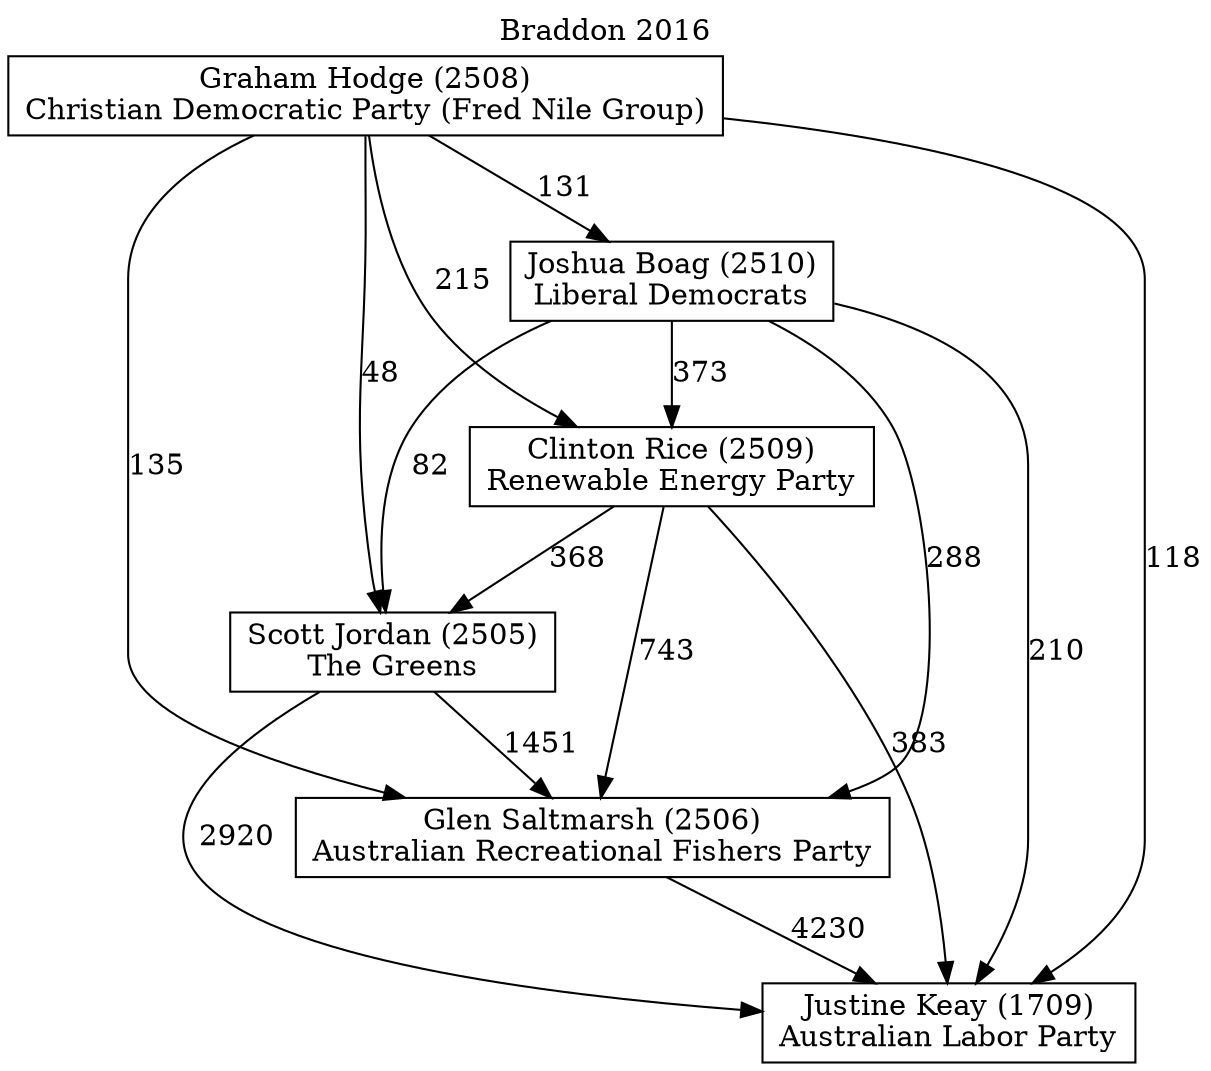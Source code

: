 // House preference flow
digraph "Justine Keay (1709)_Braddon_2016" {
	graph [label="Braddon 2016" labelloc=t mclimit=10]
	node [shape=box]
	"Clinton Rice (2509)" [label="Clinton Rice (2509)
Renewable Energy Party"]
	"Glen Saltmarsh (2506)" [label="Glen Saltmarsh (2506)
Australian Recreational Fishers Party"]
	"Graham Hodge (2508)" [label="Graham Hodge (2508)
Christian Democratic Party (Fred Nile Group)"]
	"Joshua Boag (2510)" [label="Joshua Boag (2510)
Liberal Democrats"]
	"Justine Keay (1709)" [label="Justine Keay (1709)
Australian Labor Party"]
	"Scott Jordan (2505)" [label="Scott Jordan (2505)
The Greens"]
	"Clinton Rice (2509)" -> "Glen Saltmarsh (2506)" [label=743]
	"Clinton Rice (2509)" -> "Justine Keay (1709)" [label=383]
	"Clinton Rice (2509)" -> "Scott Jordan (2505)" [label=368]
	"Glen Saltmarsh (2506)" -> "Justine Keay (1709)" [label=4230]
	"Graham Hodge (2508)" -> "Clinton Rice (2509)" [label=215]
	"Graham Hodge (2508)" -> "Glen Saltmarsh (2506)" [label=135]
	"Graham Hodge (2508)" -> "Joshua Boag (2510)" [label=131]
	"Graham Hodge (2508)" -> "Justine Keay (1709)" [label=118]
	"Graham Hodge (2508)" -> "Scott Jordan (2505)" [label=48]
	"Joshua Boag (2510)" -> "Clinton Rice (2509)" [label=373]
	"Joshua Boag (2510)" -> "Glen Saltmarsh (2506)" [label=288]
	"Joshua Boag (2510)" -> "Justine Keay (1709)" [label=210]
	"Joshua Boag (2510)" -> "Scott Jordan (2505)" [label=82]
	"Scott Jordan (2505)" -> "Glen Saltmarsh (2506)" [label=1451]
	"Scott Jordan (2505)" -> "Justine Keay (1709)" [label=2920]
}
